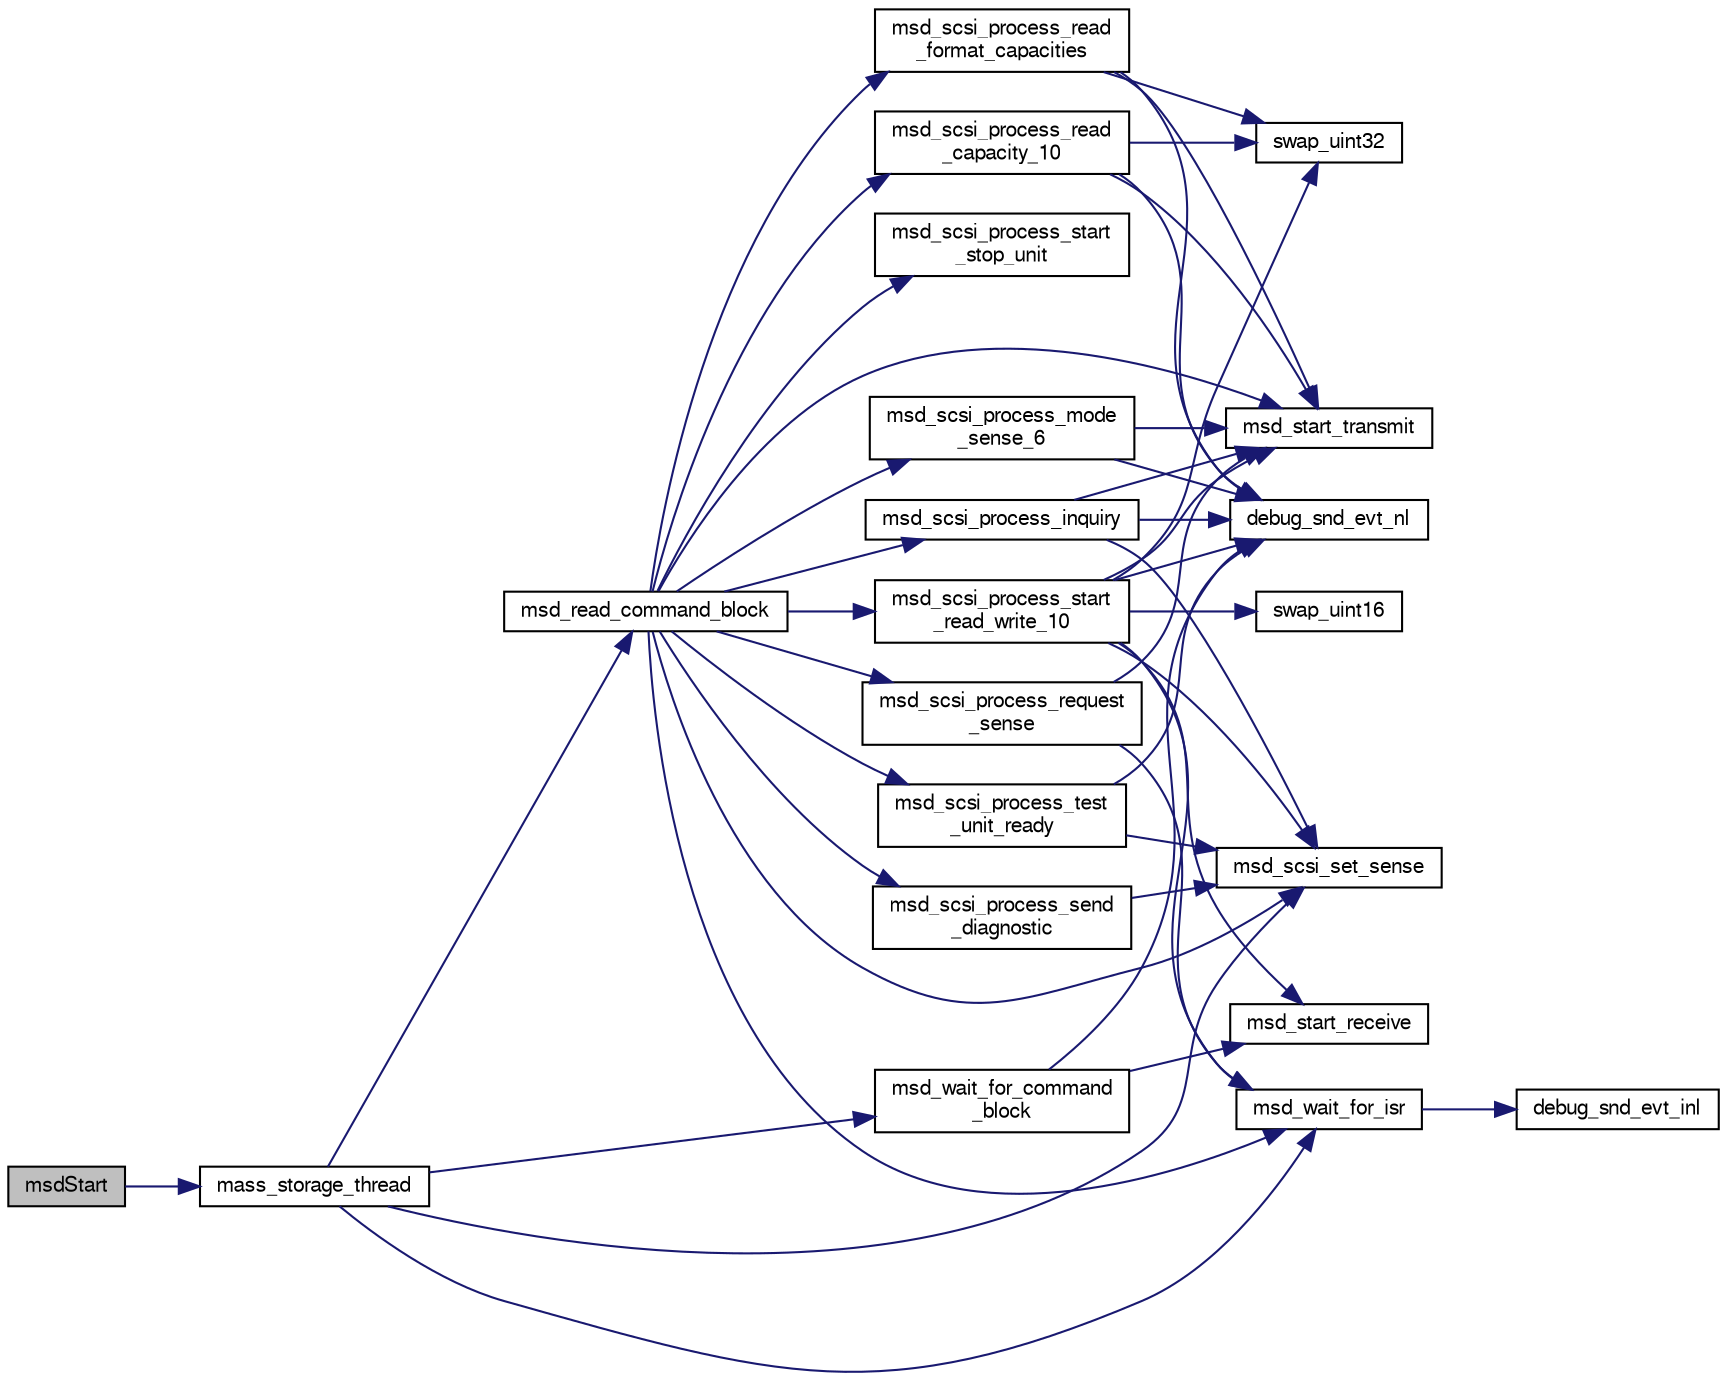 digraph "msdStart"
{
  edge [fontname="FreeSans",fontsize="10",labelfontname="FreeSans",labelfontsize="10"];
  node [fontname="FreeSans",fontsize="10",shape=record];
  rankdir="LR";
  Node1 [label="msdStart",height=0.2,width=0.4,color="black", fillcolor="grey75", style="filled", fontcolor="black"];
  Node1 -> Node2 [color="midnightblue",fontsize="10",style="solid",fontname="FreeSans"];
  Node2 [label="mass_storage_thread",height=0.2,width=0.4,color="black", fillcolor="white", style="filled",URL="$usb__msd_8c.html#afae8af1112e8706a2abac1033b431d1a",tooltip="Mass storage thread that processes commands. "];
  Node2 -> Node3 [color="midnightblue",fontsize="10",style="solid",fontname="FreeSans"];
  Node3 [label="msd_read_command_block",height=0.2,width=0.4,color="black", fillcolor="white", style="filled",URL="$usb__msd_8c.html#aae86072280e1c9c74809a1657712bc8b",tooltip="Reads a newly received command block. "];
  Node3 -> Node4 [color="midnightblue",fontsize="10",style="solid",fontname="FreeSans"];
  Node4 [label="msd_scsi_process_inquiry",height=0.2,width=0.4,color="black", fillcolor="white", style="filled",URL="$usb__msd_8c.html#a48c18c077f1b99cd4f0530f8b02007fc",tooltip="Processes an INQUIRY SCSI command. "];
  Node4 -> Node5 [color="midnightblue",fontsize="10",style="solid",fontname="FreeSans"];
  Node5 [label="debug_snd_evt_nl",height=0.2,width=0.4,color="black", fillcolor="white", style="filled",URL="$usb__msd_8c.html#ad07c9360f29e619d5e4d4e9e4b28cb3d"];
  Node4 -> Node6 [color="midnightblue",fontsize="10",style="solid",fontname="FreeSans"];
  Node6 [label="msd_scsi_set_sense",height=0.2,width=0.4,color="black", fillcolor="white", style="filled",URL="$usb__msd_8c.html#a9eccc1c15eed8fd3b53c7692c2b359b1",tooltip="Changes the SCSI sense information. "];
  Node4 -> Node7 [color="midnightblue",fontsize="10",style="solid",fontname="FreeSans"];
  Node7 [label="msd_start_transmit",height=0.2,width=0.4,color="black", fillcolor="white", style="filled",URL="$usb__msd_8c.html#a0074e59868c631d2f665ee9d32e316cd",tooltip="Starts sending data. "];
  Node3 -> Node8 [color="midnightblue",fontsize="10",style="solid",fontname="FreeSans"];
  Node8 [label="msd_scsi_process_mode\l_sense_6",height=0.2,width=0.4,color="black", fillcolor="white", style="filled",URL="$usb__msd_8c.html#a751915d3ec433652970157ec1602eab4",tooltip="Processes a MODE_SENSE_6 SCSI command. "];
  Node8 -> Node5 [color="midnightblue",fontsize="10",style="solid",fontname="FreeSans"];
  Node8 -> Node7 [color="midnightblue",fontsize="10",style="solid",fontname="FreeSans"];
  Node3 -> Node9 [color="midnightblue",fontsize="10",style="solid",fontname="FreeSans"];
  Node9 [label="msd_scsi_process_read\l_capacity_10",height=0.2,width=0.4,color="black", fillcolor="white", style="filled",URL="$usb__msd_8c.html#a8ebbd37f54610b397906cd1166e978b3",tooltip="Processes a READ_CAPACITY_10 SCSI command. "];
  Node9 -> Node5 [color="midnightblue",fontsize="10",style="solid",fontname="FreeSans"];
  Node9 -> Node7 [color="midnightblue",fontsize="10",style="solid",fontname="FreeSans"];
  Node9 -> Node10 [color="midnightblue",fontsize="10",style="solid",fontname="FreeSans"];
  Node10 [label="swap_uint32",height=0.2,width=0.4,color="black", fillcolor="white", style="filled",URL="$usb__msd_8c.html#a2c58af6d9b07129480e5c5c8f47a588a",tooltip="Byte-swap a 32 bits unsigned integer. "];
  Node3 -> Node11 [color="midnightblue",fontsize="10",style="solid",fontname="FreeSans"];
  Node11 [label="msd_scsi_process_read\l_format_capacities",height=0.2,width=0.4,color="black", fillcolor="white", style="filled",URL="$usb__msd_8c.html#accb6f6c3de04140ad134fa859874f48e",tooltip="Processes a READ_FORMAT_CAPACITIES SCSI command. "];
  Node11 -> Node5 [color="midnightblue",fontsize="10",style="solid",fontname="FreeSans"];
  Node11 -> Node7 [color="midnightblue",fontsize="10",style="solid",fontname="FreeSans"];
  Node11 -> Node10 [color="midnightblue",fontsize="10",style="solid",fontname="FreeSans"];
  Node3 -> Node12 [color="midnightblue",fontsize="10",style="solid",fontname="FreeSans"];
  Node12 [label="msd_scsi_process_request\l_sense",height=0.2,width=0.4,color="black", fillcolor="white", style="filled",URL="$usb__msd_8c.html#adcf34e8664fce2f0676aa631a73e53f3",tooltip="Processes a REQUEST_SENSE SCSI command. "];
  Node12 -> Node7 [color="midnightblue",fontsize="10",style="solid",fontname="FreeSans"];
  Node12 -> Node13 [color="midnightblue",fontsize="10",style="solid",fontname="FreeSans"];
  Node13 [label="msd_wait_for_isr",height=0.2,width=0.4,color="black", fillcolor="white", style="filled",URL="$usb__msd_8c.html#a3b8762ec274b71960bc00505e3668ed5",tooltip="Wait until the end-point interrupt handler has been called. "];
  Node13 -> Node14 [color="midnightblue",fontsize="10",style="solid",fontname="FreeSans"];
  Node14 [label="debug_snd_evt_inl",height=0.2,width=0.4,color="black", fillcolor="white", style="filled",URL="$usb__msd_8c.html#a24a678ea6bcd105c46f97ccc813d146b"];
  Node3 -> Node15 [color="midnightblue",fontsize="10",style="solid",fontname="FreeSans"];
  Node15 [label="msd_scsi_process_send\l_diagnostic",height=0.2,width=0.4,color="black", fillcolor="white", style="filled",URL="$usb__msd_8c.html#adde97b16d8281aeca3a016ce27fd4c24",tooltip="Processes a SEND_DIAGNOSTIC SCSI command. "];
  Node15 -> Node6 [color="midnightblue",fontsize="10",style="solid",fontname="FreeSans"];
  Node3 -> Node16 [color="midnightblue",fontsize="10",style="solid",fontname="FreeSans"];
  Node16 [label="msd_scsi_process_start\l_read_write_10",height=0.2,width=0.4,color="black", fillcolor="white", style="filled",URL="$usb__msd_8c.html#a7da9e934287148f0383b353ea8418318",tooltip="Processes a READ_WRITE_10 SCSI command. "];
  Node16 -> Node5 [color="midnightblue",fontsize="10",style="solid",fontname="FreeSans"];
  Node16 -> Node6 [color="midnightblue",fontsize="10",style="solid",fontname="FreeSans"];
  Node16 -> Node17 [color="midnightblue",fontsize="10",style="solid",fontname="FreeSans"];
  Node17 [label="msd_start_receive",height=0.2,width=0.4,color="black", fillcolor="white", style="filled",URL="$usb__msd_8c.html#a9f5b2ca0047c96b2b13cb1d89ba3fc73",tooltip="Starts receiving data. "];
  Node16 -> Node7 [color="midnightblue",fontsize="10",style="solid",fontname="FreeSans"];
  Node16 -> Node13 [color="midnightblue",fontsize="10",style="solid",fontname="FreeSans"];
  Node16 -> Node18 [color="midnightblue",fontsize="10",style="solid",fontname="FreeSans"];
  Node18 [label="swap_uint16",height=0.2,width=0.4,color="black", fillcolor="white", style="filled",URL="$usb__msd_8c.html#a4676adea8c569b096bc971c208256e61",tooltip="Byte-swap a 16 bits unsigned integer. "];
  Node16 -> Node10 [color="midnightblue",fontsize="10",style="solid",fontname="FreeSans"];
  Node3 -> Node19 [color="midnightblue",fontsize="10",style="solid",fontname="FreeSans"];
  Node19 [label="msd_scsi_process_start\l_stop_unit",height=0.2,width=0.4,color="black", fillcolor="white", style="filled",URL="$usb__msd_8c.html#a9af0f1fa6a97cdd8d2c117fc7671aea0",tooltip="Processes a START_STOP_UNIT SCSI command. "];
  Node3 -> Node20 [color="midnightblue",fontsize="10",style="solid",fontname="FreeSans"];
  Node20 [label="msd_scsi_process_test\l_unit_ready",height=0.2,width=0.4,color="black", fillcolor="white", style="filled",URL="$usb__msd_8c.html#ad782b2c1e3b1a66863b39eab0a301b2d",tooltip="Processes a TEST_UNIT_READY SCSI command. "];
  Node20 -> Node5 [color="midnightblue",fontsize="10",style="solid",fontname="FreeSans"];
  Node20 -> Node6 [color="midnightblue",fontsize="10",style="solid",fontname="FreeSans"];
  Node3 -> Node6 [color="midnightblue",fontsize="10",style="solid",fontname="FreeSans"];
  Node3 -> Node7 [color="midnightblue",fontsize="10",style="solid",fontname="FreeSans"];
  Node3 -> Node13 [color="midnightblue",fontsize="10",style="solid",fontname="FreeSans"];
  Node2 -> Node6 [color="midnightblue",fontsize="10",style="solid",fontname="FreeSans"];
  Node2 -> Node21 [color="midnightblue",fontsize="10",style="solid",fontname="FreeSans"];
  Node21 [label="msd_wait_for_command\l_block",height=0.2,width=0.4,color="black", fillcolor="white", style="filled",URL="$usb__msd_8c.html#aa1850fad33df3daf4aee4757e87be5b3",tooltip="Waits for a new command block. "];
  Node21 -> Node5 [color="midnightblue",fontsize="10",style="solid",fontname="FreeSans"];
  Node21 -> Node17 [color="midnightblue",fontsize="10",style="solid",fontname="FreeSans"];
  Node2 -> Node13 [color="midnightblue",fontsize="10",style="solid",fontname="FreeSans"];
}
